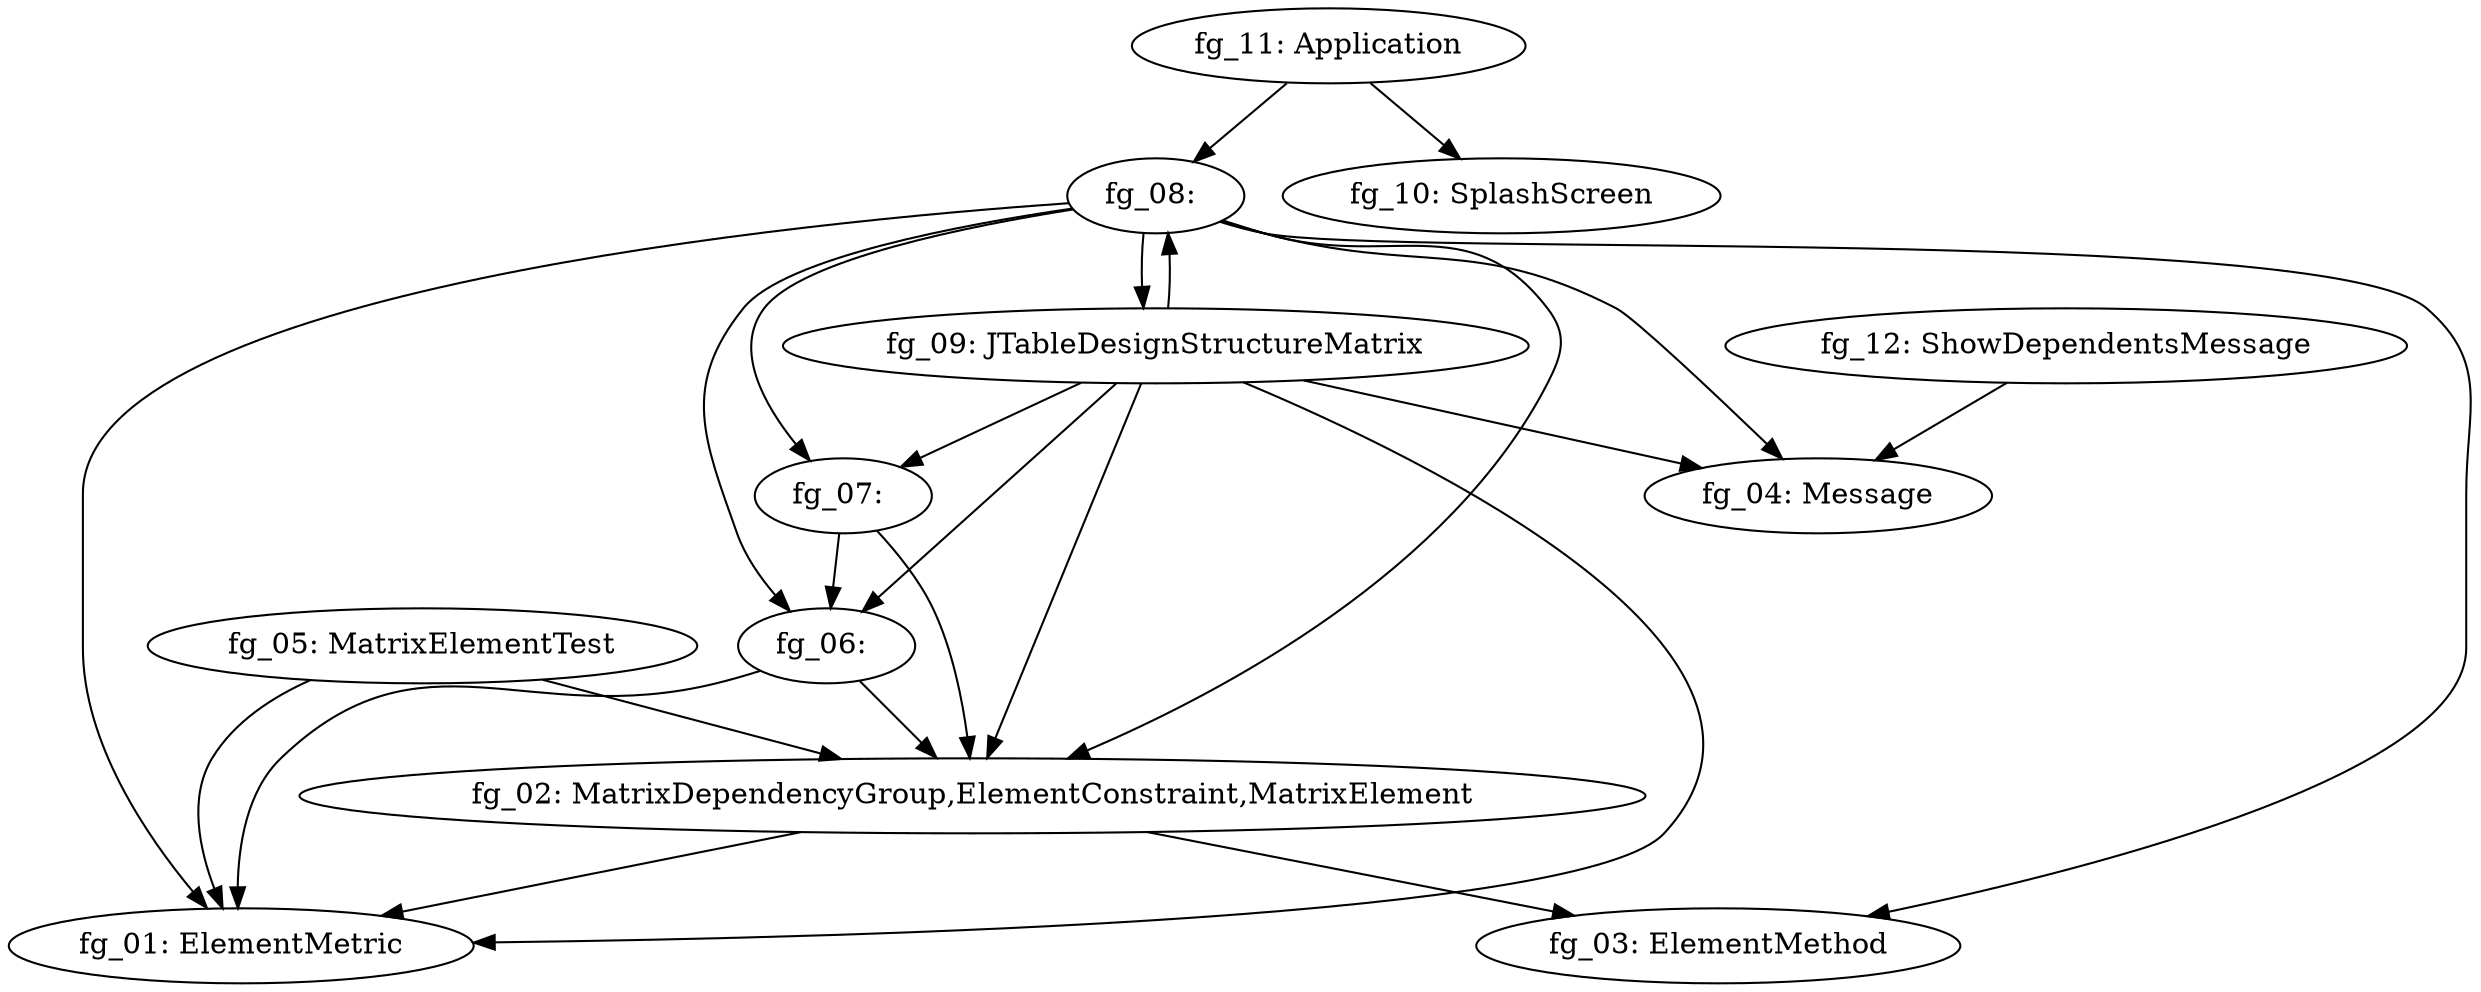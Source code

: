 digraph G { 
"fg_02: MatrixDependencyGroup,ElementConstraint,MatrixElement" -> "fg_01: ElementMetric"; 
"fg_02: MatrixDependencyGroup,ElementConstraint,MatrixElement" -> "fg_03: ElementMethod"; 
"fg_05: MatrixElementTest" -> "fg_01: ElementMetric"; 
"fg_05: MatrixElementTest" -> "fg_02: MatrixDependencyGroup,ElementConstraint,MatrixElement"; 
"fg_06: " -> "fg_01: ElementMetric"; 
"fg_06: " -> "fg_02: MatrixDependencyGroup,ElementConstraint,MatrixElement"; 
"fg_07: " -> "fg_06: "; 
"fg_07: " -> "fg_02: MatrixDependencyGroup,ElementConstraint,MatrixElement"; 
"fg_08: " -> "fg_06: "; 
"fg_08: " -> "fg_04: Message"; 
"fg_08: " -> "fg_01: ElementMetric"; 
"fg_08: " -> "fg_03: ElementMethod"; 
"fg_08: " -> "fg_07: "; 
"fg_08: " -> "fg_09: JTableDesignStructureMatrix"; 
"fg_08: " -> "fg_02: MatrixDependencyGroup,ElementConstraint,MatrixElement"; 
"fg_09: JTableDesignStructureMatrix" -> "fg_06: "; 
"fg_09: JTableDesignStructureMatrix" -> "fg_04: Message"; 
"fg_09: JTableDesignStructureMatrix" -> "fg_01: ElementMetric"; 
"fg_09: JTableDesignStructureMatrix" -> "fg_07: "; 
"fg_09: JTableDesignStructureMatrix" -> "fg_08: "; 
"fg_09: JTableDesignStructureMatrix" -> "fg_02: MatrixDependencyGroup,ElementConstraint,MatrixElement"; 
"fg_11: Application" -> "fg_08: "; 
"fg_11: Application" -> "fg_10: SplashScreen"; 
"fg_12: ShowDependentsMessage" -> "fg_04: Message"; 
}